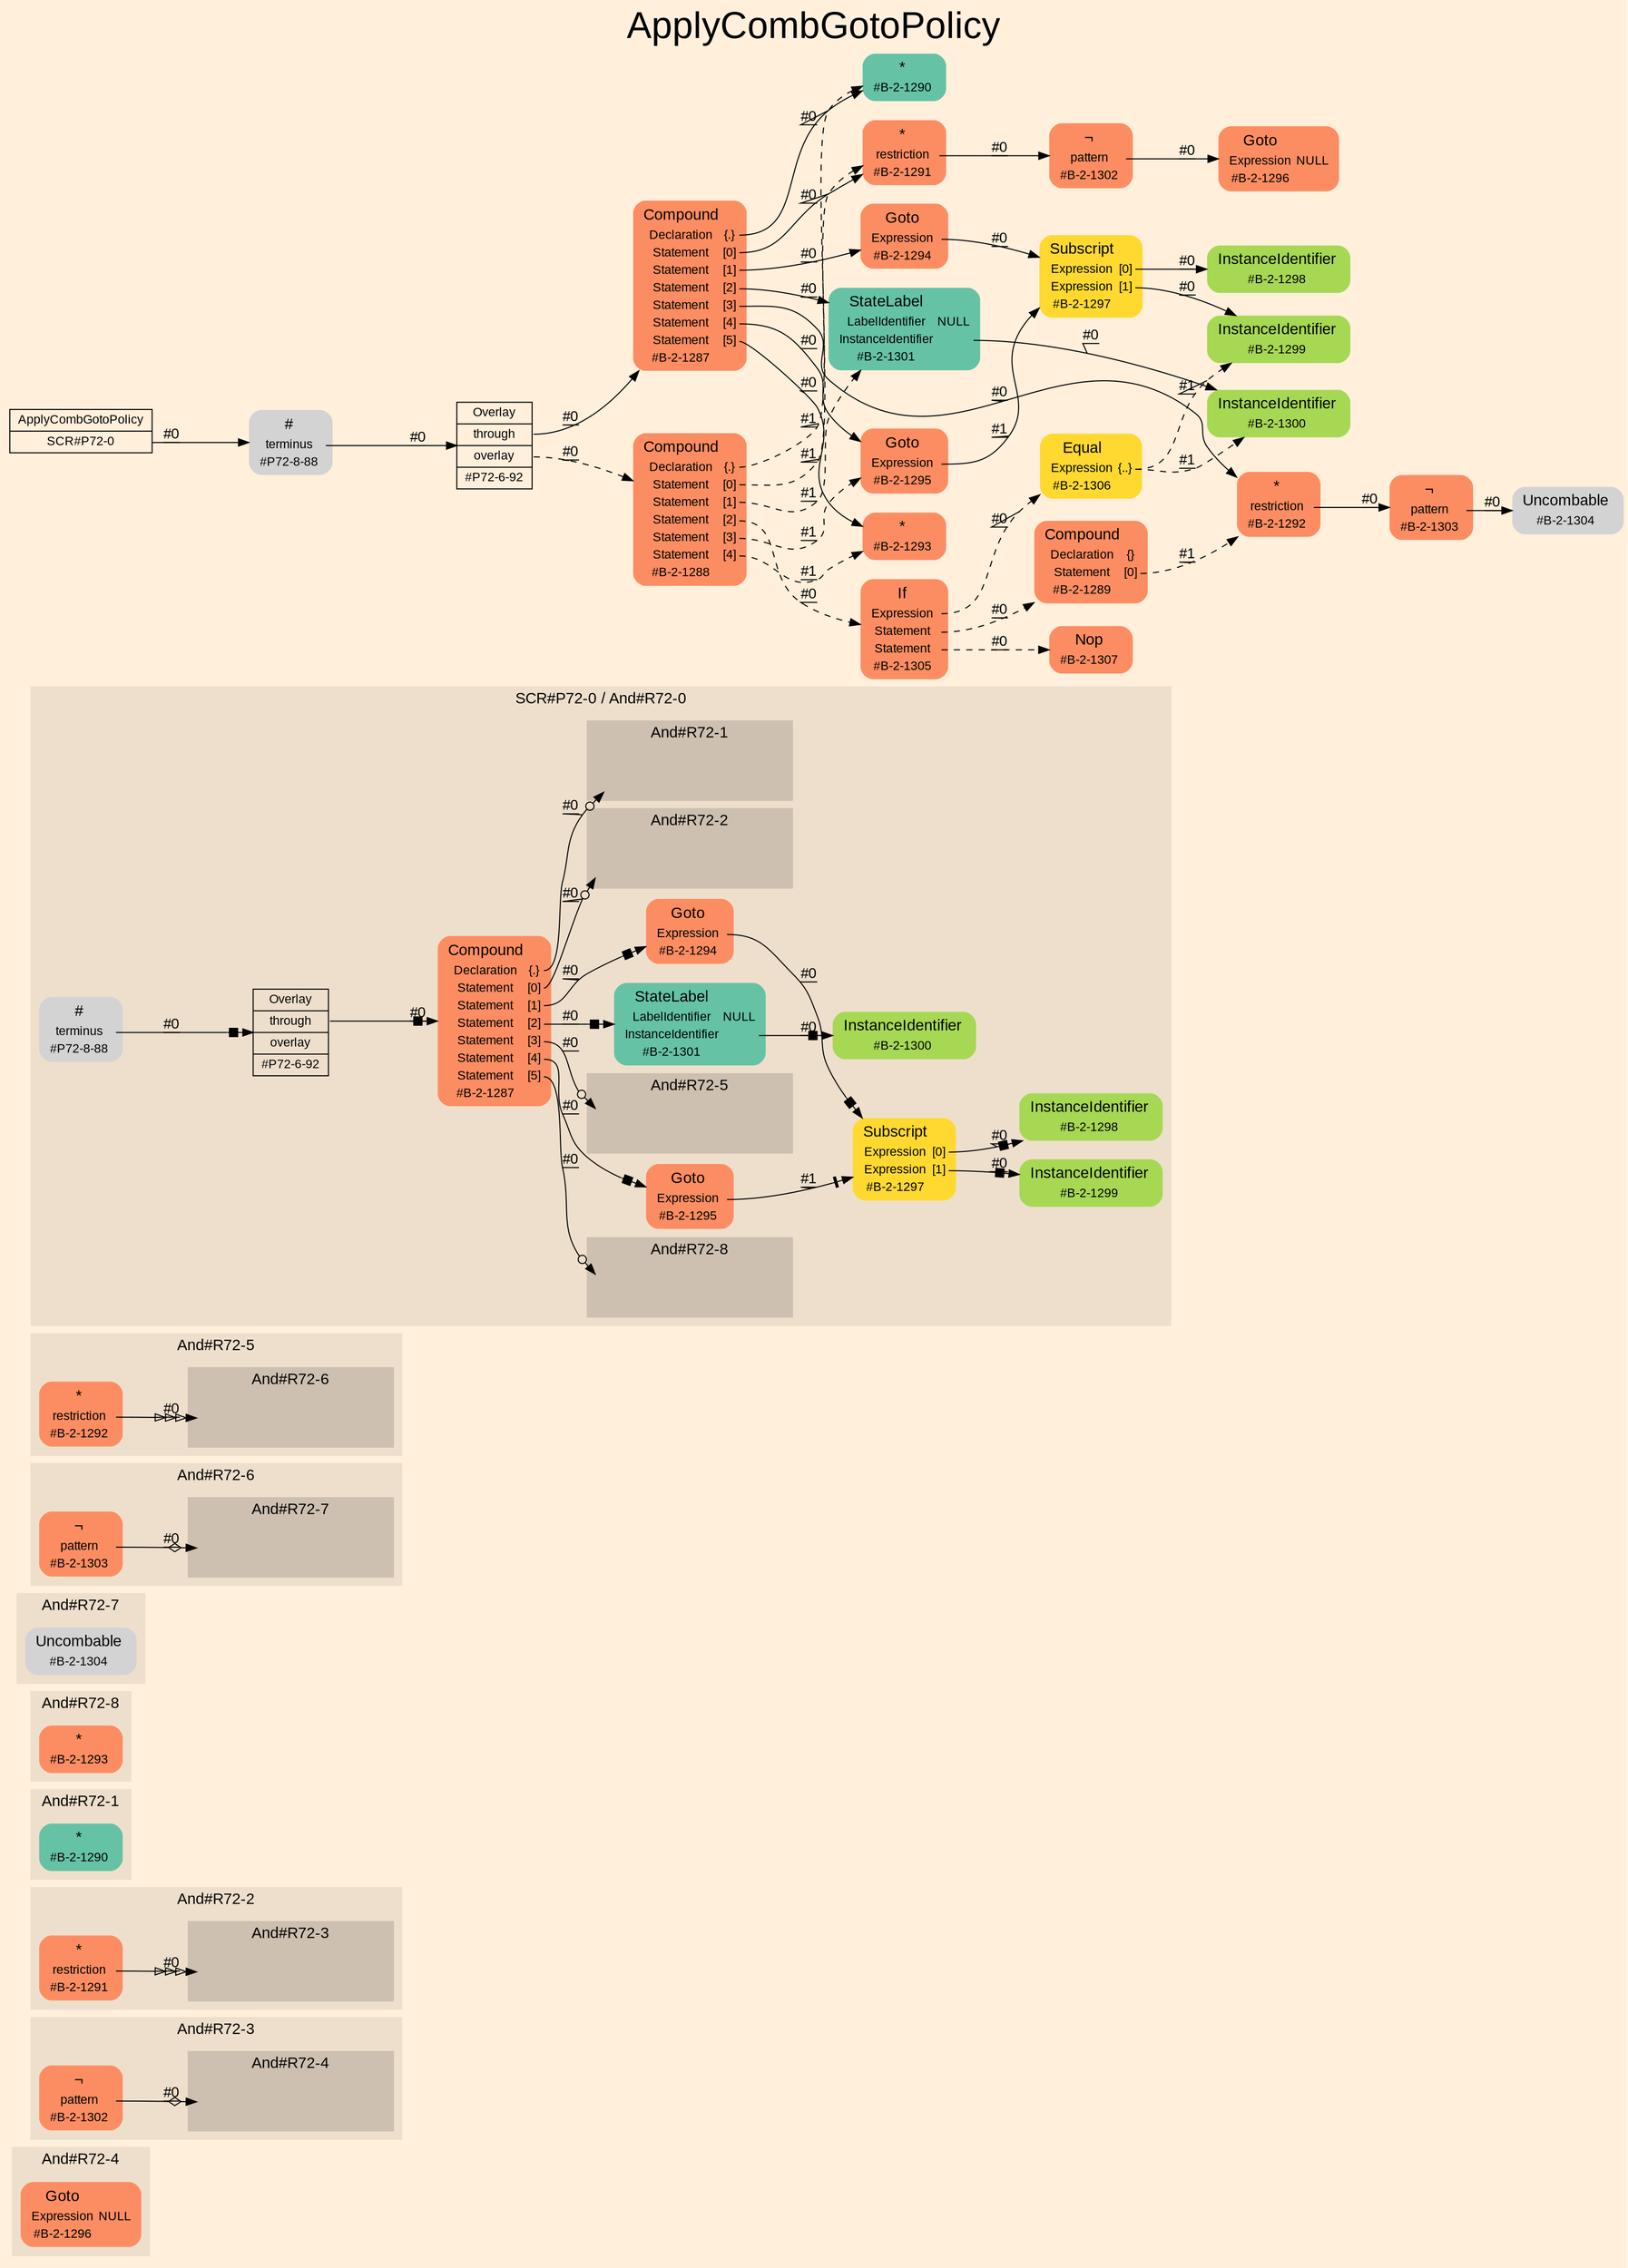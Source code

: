 digraph "ApplyCombGotoPolicy" {
label = "ApplyCombGotoPolicy"
labelloc = t
fontsize = "36"
graph [
    rankdir = "LR"
    ranksep = 0.3
    bgcolor = antiquewhite1
    color = black
    fontcolor = black
    fontname = "Arial"
];
node [
    fontname = "Arial"
];
edge [
    fontname = "Arial"
];

// -------------------- figure And#R72-4 --------------------
// -------- region And#R72-4 ----------
subgraph "clusterAnd#R72-4" {
    label = "And#R72-4"
    style = "filled"
    color = antiquewhite2
    fontsize = "15"
    // -------- block And#R72-4[#B-2-1296] ----------
    "And#R72-4[#B-2-1296]" [
        shape = "plaintext"
        fillcolor = "/set28/2"
        label = <<TABLE BORDER="0" CELLBORDER="0" CELLSPACING="0">
         <TR><TD><FONT POINT-SIZE="15.0">Goto</FONT></TD><TD></TD></TR>
         <TR><TD>Expression</TD><TD PORT="port0">NULL</TD></TR>
         <TR><TD>#B-2-1296</TD><TD PORT="port1"></TD></TR>
        </TABLE>>
        style = "rounded,filled"
        fontsize = "12"
    ];
    
}


// -------------------- figure And#R72-3 --------------------
// -------- region And#R72-3 ----------
subgraph "clusterAnd#R72-3" {
    label = "And#R72-3"
    style = "filled"
    color = antiquewhite2
    fontsize = "15"
    // -------- block And#R72-3[#B-2-1302] ----------
    "And#R72-3[#B-2-1302]" [
        shape = "plaintext"
        fillcolor = "/set28/2"
        label = <<TABLE BORDER="0" CELLBORDER="0" CELLSPACING="0">
         <TR><TD><FONT POINT-SIZE="15.0">¬</FONT></TD><TD></TD></TR>
         <TR><TD>pattern</TD><TD PORT="port0"></TD></TR>
         <TR><TD>#B-2-1302</TD><TD PORT="port1"></TD></TR>
        </TABLE>>
        style = "rounded,filled"
        fontsize = "12"
    ];
    
    "And#R72-3[#B-2-1302]":port0 -> "#0->And#R72-3[#B-2-1296]" [
        arrowhead="normalnoneodiamond"
        label = "#0"
        decorate = true
        color = black
        fontcolor = black
    ];
    
    // -------- region And#R72-3[And#R72-4] ----------
    subgraph "clusterAnd#R72-3[And#R72-4]" {
        label = "And#R72-4"
        style = "filled"
        color = antiquewhite3
        fontsize = "15"
        // -------- block #0->And#R72-3[#B-2-1296] ----------
        "#0->And#R72-3[#B-2-1296]" [
            shape = "none"
            style = "invisible"
        ];
        
    }
    
}


// -------------------- figure And#R72-2 --------------------
// -------- region And#R72-2 ----------
subgraph "clusterAnd#R72-2" {
    label = "And#R72-2"
    style = "filled"
    color = antiquewhite2
    fontsize = "15"
    // -------- block And#R72-2[#B-2-1291] ----------
    "And#R72-2[#B-2-1291]" [
        shape = "plaintext"
        fillcolor = "/set28/2"
        label = <<TABLE BORDER="0" CELLBORDER="0" CELLSPACING="0">
         <TR><TD><FONT POINT-SIZE="15.0">*</FONT></TD><TD></TD></TR>
         <TR><TD>restriction</TD><TD PORT="port0"></TD></TR>
         <TR><TD>#B-2-1291</TD><TD PORT="port1"></TD></TR>
        </TABLE>>
        style = "rounded,filled"
        fontsize = "12"
    ];
    
    "And#R72-2[#B-2-1291]":port0 -> "#0->And#R72-2[#B-2-1302]" [
        arrowhead="normalonormalonormalonormal"
        label = "#0"
        decorate = true
        color = black
        fontcolor = black
    ];
    
    // -------- region And#R72-2[And#R72-3] ----------
    subgraph "clusterAnd#R72-2[And#R72-3]" {
        label = "And#R72-3"
        style = "filled"
        color = antiquewhite3
        fontsize = "15"
        // -------- block #0->And#R72-2[#B-2-1302] ----------
        "#0->And#R72-2[#B-2-1302]" [
            shape = "none"
            style = "invisible"
        ];
        
    }
    
}


// -------------------- figure And#R72-1 --------------------
// -------- region And#R72-1 ----------
subgraph "clusterAnd#R72-1" {
    label = "And#R72-1"
    style = "filled"
    color = antiquewhite2
    fontsize = "15"
    // -------- block And#R72-1[#B-2-1290] ----------
    "And#R72-1[#B-2-1290]" [
        shape = "plaintext"
        fillcolor = "/set28/1"
        label = <<TABLE BORDER="0" CELLBORDER="0" CELLSPACING="0">
         <TR><TD><FONT POINT-SIZE="15.0">*</FONT></TD><TD></TD></TR>
         <TR><TD>#B-2-1290</TD><TD PORT="port0"></TD></TR>
        </TABLE>>
        style = "rounded,filled"
        fontsize = "12"
    ];
    
}


// -------------------- figure And#R72-8 --------------------
// -------- region And#R72-8 ----------
subgraph "clusterAnd#R72-8" {
    label = "And#R72-8"
    style = "filled"
    color = antiquewhite2
    fontsize = "15"
    // -------- block And#R72-8[#B-2-1293] ----------
    "And#R72-8[#B-2-1293]" [
        shape = "plaintext"
        fillcolor = "/set28/2"
        label = <<TABLE BORDER="0" CELLBORDER="0" CELLSPACING="0">
         <TR><TD><FONT POINT-SIZE="15.0">*</FONT></TD><TD></TD></TR>
         <TR><TD>#B-2-1293</TD><TD PORT="port0"></TD></TR>
        </TABLE>>
        style = "rounded,filled"
        fontsize = "12"
    ];
    
}


// -------------------- figure And#R72-7 --------------------
// -------- region And#R72-7 ----------
subgraph "clusterAnd#R72-7" {
    label = "And#R72-7"
    style = "filled"
    color = antiquewhite2
    fontsize = "15"
    // -------- block And#R72-7[#B-2-1304] ----------
    "And#R72-7[#B-2-1304]" [
        shape = "plaintext"
        label = <<TABLE BORDER="0" CELLBORDER="0" CELLSPACING="0">
         <TR><TD><FONT POINT-SIZE="15.0">Uncombable</FONT></TD><TD></TD></TR>
         <TR><TD>#B-2-1304</TD><TD PORT="port0"></TD></TR>
        </TABLE>>
        style = "rounded,filled"
        fontsize = "12"
    ];
    
}


// -------------------- figure And#R72-6 --------------------
// -------- region And#R72-6 ----------
subgraph "clusterAnd#R72-6" {
    label = "And#R72-6"
    style = "filled"
    color = antiquewhite2
    fontsize = "15"
    // -------- block And#R72-6[#B-2-1303] ----------
    "And#R72-6[#B-2-1303]" [
        shape = "plaintext"
        fillcolor = "/set28/2"
        label = <<TABLE BORDER="0" CELLBORDER="0" CELLSPACING="0">
         <TR><TD><FONT POINT-SIZE="15.0">¬</FONT></TD><TD></TD></TR>
         <TR><TD>pattern</TD><TD PORT="port0"></TD></TR>
         <TR><TD>#B-2-1303</TD><TD PORT="port1"></TD></TR>
        </TABLE>>
        style = "rounded,filled"
        fontsize = "12"
    ];
    
    "And#R72-6[#B-2-1303]":port0 -> "#0->And#R72-6[#B-2-1304]" [
        arrowhead="normalnoneodiamond"
        label = "#0"
        decorate = true
        color = black
        fontcolor = black
    ];
    
    // -------- region And#R72-6[And#R72-7] ----------
    subgraph "clusterAnd#R72-6[And#R72-7]" {
        label = "And#R72-7"
        style = "filled"
        color = antiquewhite3
        fontsize = "15"
        // -------- block #0->And#R72-6[#B-2-1304] ----------
        "#0->And#R72-6[#B-2-1304]" [
            shape = "none"
            style = "invisible"
        ];
        
    }
    
}


// -------------------- figure And#R72-5 --------------------
// -------- region And#R72-5 ----------
subgraph "clusterAnd#R72-5" {
    label = "And#R72-5"
    style = "filled"
    color = antiquewhite2
    fontsize = "15"
    // -------- block And#R72-5[#B-2-1292] ----------
    "And#R72-5[#B-2-1292]" [
        shape = "plaintext"
        fillcolor = "/set28/2"
        label = <<TABLE BORDER="0" CELLBORDER="0" CELLSPACING="0">
         <TR><TD><FONT POINT-SIZE="15.0">*</FONT></TD><TD></TD></TR>
         <TR><TD>restriction</TD><TD PORT="port0"></TD></TR>
         <TR><TD>#B-2-1292</TD><TD PORT="port1"></TD></TR>
        </TABLE>>
        style = "rounded,filled"
        fontsize = "12"
    ];
    
    "And#R72-5[#B-2-1292]":port0 -> "#0->And#R72-5[#B-2-1303]" [
        arrowhead="normalonormalonormalonormal"
        label = "#0"
        decorate = true
        color = black
        fontcolor = black
    ];
    
    // -------- region And#R72-5[And#R72-6] ----------
    subgraph "clusterAnd#R72-5[And#R72-6]" {
        label = "And#R72-6"
        style = "filled"
        color = antiquewhite3
        fontsize = "15"
        // -------- block #0->And#R72-5[#B-2-1303] ----------
        "#0->And#R72-5[#B-2-1303]" [
            shape = "none"
            style = "invisible"
        ];
        
    }
    
}


// -------------------- figure And#R72-0 --------------------
// -------- region And#R72-0 ----------
subgraph "clusterAnd#R72-0" {
    label = "SCR#P72-0 / And#R72-0"
    style = "filled"
    color = antiquewhite2
    fontsize = "15"
    // -------- block And#R72-0[#B-2-1287] ----------
    "And#R72-0[#B-2-1287]" [
        shape = "plaintext"
        fillcolor = "/set28/2"
        label = <<TABLE BORDER="0" CELLBORDER="0" CELLSPACING="0">
         <TR><TD><FONT POINT-SIZE="15.0">Compound</FONT></TD><TD></TD></TR>
         <TR><TD>Declaration</TD><TD PORT="port0">{.}</TD></TR>
         <TR><TD>Statement</TD><TD PORT="port1">[0]</TD></TR>
         <TR><TD>Statement</TD><TD PORT="port2">[1]</TD></TR>
         <TR><TD>Statement</TD><TD PORT="port3">[2]</TD></TR>
         <TR><TD>Statement</TD><TD PORT="port4">[3]</TD></TR>
         <TR><TD>Statement</TD><TD PORT="port5">[4]</TD></TR>
         <TR><TD>Statement</TD><TD PORT="port6">[5]</TD></TR>
         <TR><TD>#B-2-1287</TD><TD PORT="port7"></TD></TR>
        </TABLE>>
        style = "rounded,filled"
        fontsize = "12"
    ];
    
    "And#R72-0[#B-2-1287]":port0 -> "#0->And#R72-0[#B-2-1290]" [
        arrowhead="normalnoneodot"
        label = "#0"
        decorate = true
        color = black
        fontcolor = black
    ];
    
    "And#R72-0[#B-2-1287]":port1 -> "#0->And#R72-0[#B-2-1291]" [
        arrowhead="normalnoneodot"
        label = "#0"
        decorate = true
        color = black
        fontcolor = black
    ];
    
    "And#R72-0[#B-2-1287]":port2 -> "And#R72-0[#B-2-1294]" [
        arrowhead="normalnonebox"
        label = "#0"
        decorate = true
        color = black
        fontcolor = black
    ];
    
    "And#R72-0[#B-2-1287]":port3 -> "And#R72-0[#B-2-1301]" [
        arrowhead="normalnonebox"
        label = "#0"
        decorate = true
        color = black
        fontcolor = black
    ];
    
    "And#R72-0[#B-2-1287]":port4 -> "#0->And#R72-0[#B-2-1292]" [
        arrowhead="normalnoneodot"
        label = "#0"
        decorate = true
        color = black
        fontcolor = black
    ];
    
    "And#R72-0[#B-2-1287]":port5 -> "And#R72-0[#B-2-1295]" [
        arrowhead="normalnonebox"
        label = "#0"
        decorate = true
        color = black
        fontcolor = black
    ];
    
    "And#R72-0[#B-2-1287]":port6 -> "#0->And#R72-0[#B-2-1293]" [
        arrowhead="normalnoneodot"
        label = "#0"
        decorate = true
        color = black
        fontcolor = black
    ];
    
    // -------- block And#R72-0[#B-2-1294] ----------
    "And#R72-0[#B-2-1294]" [
        shape = "plaintext"
        fillcolor = "/set28/2"
        label = <<TABLE BORDER="0" CELLBORDER="0" CELLSPACING="0">
         <TR><TD><FONT POINT-SIZE="15.0">Goto</FONT></TD><TD></TD></TR>
         <TR><TD>Expression</TD><TD PORT="port0"></TD></TR>
         <TR><TD>#B-2-1294</TD><TD PORT="port1"></TD></TR>
        </TABLE>>
        style = "rounded,filled"
        fontsize = "12"
    ];
    
    "And#R72-0[#B-2-1294]":port0 -> "And#R72-0[#B-2-1297]" [
        arrowhead="normalnonebox"
        label = "#0"
        decorate = true
        color = black
        fontcolor = black
    ];
    
    // -------- block And#R72-0[#B-2-1295] ----------
    "And#R72-0[#B-2-1295]" [
        shape = "plaintext"
        fillcolor = "/set28/2"
        label = <<TABLE BORDER="0" CELLBORDER="0" CELLSPACING="0">
         <TR><TD><FONT POINT-SIZE="15.0">Goto</FONT></TD><TD></TD></TR>
         <TR><TD>Expression</TD><TD PORT="port0"></TD></TR>
         <TR><TD>#B-2-1295</TD><TD PORT="port1"></TD></TR>
        </TABLE>>
        style = "rounded,filled"
        fontsize = "12"
    ];
    
    "And#R72-0[#B-2-1295]":port0 -> "And#R72-0[#B-2-1297]" [
        arrowhead="normalnonetee"
        label = "#1"
        decorate = true
        color = black
        fontcolor = black
    ];
    
    // -------- block And#R72-0[#B-2-1297] ----------
    "And#R72-0[#B-2-1297]" [
        shape = "plaintext"
        fillcolor = "/set28/6"
        label = <<TABLE BORDER="0" CELLBORDER="0" CELLSPACING="0">
         <TR><TD><FONT POINT-SIZE="15.0">Subscript</FONT></TD><TD></TD></TR>
         <TR><TD>Expression</TD><TD PORT="port0">[0]</TD></TR>
         <TR><TD>Expression</TD><TD PORT="port1">[1]</TD></TR>
         <TR><TD>#B-2-1297</TD><TD PORT="port2"></TD></TR>
        </TABLE>>
        style = "rounded,filled"
        fontsize = "12"
    ];
    
    "And#R72-0[#B-2-1297]":port0 -> "And#R72-0[#B-2-1298]" [
        arrowhead="normalnonebox"
        label = "#0"
        decorate = true
        color = black
        fontcolor = black
    ];
    
    "And#R72-0[#B-2-1297]":port1 -> "And#R72-0[#B-2-1299]" [
        arrowhead="normalnonebox"
        label = "#0"
        decorate = true
        color = black
        fontcolor = black
    ];
    
    // -------- block And#R72-0[#B-2-1298] ----------
    "And#R72-0[#B-2-1298]" [
        shape = "plaintext"
        fillcolor = "/set28/5"
        label = <<TABLE BORDER="0" CELLBORDER="0" CELLSPACING="0">
         <TR><TD><FONT POINT-SIZE="15.0">InstanceIdentifier</FONT></TD><TD></TD></TR>
         <TR><TD>#B-2-1298</TD><TD PORT="port0"></TD></TR>
        </TABLE>>
        style = "rounded,filled"
        fontsize = "12"
    ];
    
    // -------- block And#R72-0[#B-2-1299] ----------
    "And#R72-0[#B-2-1299]" [
        shape = "plaintext"
        fillcolor = "/set28/5"
        label = <<TABLE BORDER="0" CELLBORDER="0" CELLSPACING="0">
         <TR><TD><FONT POINT-SIZE="15.0">InstanceIdentifier</FONT></TD><TD></TD></TR>
         <TR><TD>#B-2-1299</TD><TD PORT="port0"></TD></TR>
        </TABLE>>
        style = "rounded,filled"
        fontsize = "12"
    ];
    
    // -------- block And#R72-0[#B-2-1300] ----------
    "And#R72-0[#B-2-1300]" [
        shape = "plaintext"
        fillcolor = "/set28/5"
        label = <<TABLE BORDER="0" CELLBORDER="0" CELLSPACING="0">
         <TR><TD><FONT POINT-SIZE="15.0">InstanceIdentifier</FONT></TD><TD></TD></TR>
         <TR><TD>#B-2-1300</TD><TD PORT="port0"></TD></TR>
        </TABLE>>
        style = "rounded,filled"
        fontsize = "12"
    ];
    
    // -------- block And#R72-0[#B-2-1301] ----------
    "And#R72-0[#B-2-1301]" [
        shape = "plaintext"
        fillcolor = "/set28/1"
        label = <<TABLE BORDER="0" CELLBORDER="0" CELLSPACING="0">
         <TR><TD><FONT POINT-SIZE="15.0">StateLabel</FONT></TD><TD></TD></TR>
         <TR><TD>LabelIdentifier</TD><TD PORT="port0">NULL</TD></TR>
         <TR><TD>InstanceIdentifier</TD><TD PORT="port1"></TD></TR>
         <TR><TD>#B-2-1301</TD><TD PORT="port2"></TD></TR>
        </TABLE>>
        style = "rounded,filled"
        fontsize = "12"
    ];
    
    "And#R72-0[#B-2-1301]":port1 -> "And#R72-0[#B-2-1300]" [
        arrowhead="normalnonebox"
        label = "#0"
        decorate = true
        color = black
        fontcolor = black
    ];
    
    // -------- block And#R72-0[#P72-6-92] ----------
    "And#R72-0[#P72-6-92]" [
        shape = "record"
        fillcolor = antiquewhite2
        label = "<fixed> Overlay | <port0> through | <port1> overlay | <port2> #P72-6-92"
        style = "filled"
        fontsize = "12"
        color = black
        fontcolor = black
    ];
    
    "And#R72-0[#P72-6-92]":port0 -> "And#R72-0[#B-2-1287]" [
        arrowhead="normalnonebox"
        label = "#0"
        decorate = true
        color = black
        fontcolor = black
    ];
    
    // -------- block And#R72-0[#P72-8-88] ----------
    "And#R72-0[#P72-8-88]" [
        shape = "plaintext"
        label = <<TABLE BORDER="0" CELLBORDER="0" CELLSPACING="0">
         <TR><TD><FONT POINT-SIZE="15.0">#</FONT></TD><TD></TD></TR>
         <TR><TD>terminus</TD><TD PORT="port0"></TD></TR>
         <TR><TD>#P72-8-88</TD><TD PORT="port1"></TD></TR>
        </TABLE>>
        style = "rounded,filled"
        fontsize = "12"
    ];
    
    "And#R72-0[#P72-8-88]":port0 -> "And#R72-0[#P72-6-92]" [
        arrowhead="normalnonebox"
        label = "#0"
        decorate = true
        color = black
        fontcolor = black
    ];
    
    // -------- region And#R72-0[And#R72-1] ----------
    subgraph "clusterAnd#R72-0[And#R72-1]" {
        label = "And#R72-1"
        style = "filled"
        color = antiquewhite3
        fontsize = "15"
        // -------- block #0->And#R72-0[#B-2-1290] ----------
        "#0->And#R72-0[#B-2-1290]" [
            shape = "none"
            style = "invisible"
        ];
        
    }
    
    // -------- region And#R72-0[And#R72-2] ----------
    subgraph "clusterAnd#R72-0[And#R72-2]" {
        label = "And#R72-2"
        style = "filled"
        color = antiquewhite3
        fontsize = "15"
        // -------- block #0->And#R72-0[#B-2-1291] ----------
        "#0->And#R72-0[#B-2-1291]" [
            shape = "none"
            style = "invisible"
        ];
        
    }
    
    // -------- region And#R72-0[And#R72-5] ----------
    subgraph "clusterAnd#R72-0[And#R72-5]" {
        label = "And#R72-5"
        style = "filled"
        color = antiquewhite3
        fontsize = "15"
        // -------- block #0->And#R72-0[#B-2-1292] ----------
        "#0->And#R72-0[#B-2-1292]" [
            shape = "none"
            style = "invisible"
        ];
        
    }
    
    // -------- region And#R72-0[And#R72-8] ----------
    subgraph "clusterAnd#R72-0[And#R72-8]" {
        label = "And#R72-8"
        style = "filled"
        color = antiquewhite3
        fontsize = "15"
        // -------- block #0->And#R72-0[#B-2-1293] ----------
        "#0->And#R72-0[#B-2-1293]" [
            shape = "none"
            style = "invisible"
        ];
        
    }
    
}


// -------------------- transformation figure --------------------
// -------- block CR#P72-0 ----------
"CR#P72-0" [
    shape = "record"
    fillcolor = antiquewhite1
    label = "<fixed> ApplyCombGotoPolicy | <port0> SCR#P72-0"
    style = "filled"
    fontsize = "12"
    color = black
    fontcolor = black
];

"CR#P72-0":port0 -> "#P72-8-88" [
    label = "#0"
    decorate = true
    color = black
    fontcolor = black
];

// -------- block #P72-8-88 ----------
"#P72-8-88" [
    shape = "plaintext"
    label = <<TABLE BORDER="0" CELLBORDER="0" CELLSPACING="0">
     <TR><TD><FONT POINT-SIZE="15.0">#</FONT></TD><TD></TD></TR>
     <TR><TD>terminus</TD><TD PORT="port0"></TD></TR>
     <TR><TD>#P72-8-88</TD><TD PORT="port1"></TD></TR>
    </TABLE>>
    style = "rounded,filled"
    fontsize = "12"
];

"#P72-8-88":port0 -> "#P72-6-92" [
    label = "#0"
    decorate = true
    color = black
    fontcolor = black
];

// -------- block #P72-6-92 ----------
"#P72-6-92" [
    shape = "record"
    fillcolor = antiquewhite1
    label = "<fixed> Overlay | <port0> through | <port1> overlay | <port2> #P72-6-92"
    style = "filled"
    fontsize = "12"
    color = black
    fontcolor = black
];

"#P72-6-92":port0 -> "#B-2-1287" [
    label = "#0"
    decorate = true
    color = black
    fontcolor = black
];

"#P72-6-92":port1 -> "#B-2-1288" [
    style="dashed"
    label = "#0"
    decorate = true
    color = black
    fontcolor = black
];

// -------- block #B-2-1287 ----------
"#B-2-1287" [
    shape = "plaintext"
    fillcolor = "/set28/2"
    label = <<TABLE BORDER="0" CELLBORDER="0" CELLSPACING="0">
     <TR><TD><FONT POINT-SIZE="15.0">Compound</FONT></TD><TD></TD></TR>
     <TR><TD>Declaration</TD><TD PORT="port0">{.}</TD></TR>
     <TR><TD>Statement</TD><TD PORT="port1">[0]</TD></TR>
     <TR><TD>Statement</TD><TD PORT="port2">[1]</TD></TR>
     <TR><TD>Statement</TD><TD PORT="port3">[2]</TD></TR>
     <TR><TD>Statement</TD><TD PORT="port4">[3]</TD></TR>
     <TR><TD>Statement</TD><TD PORT="port5">[4]</TD></TR>
     <TR><TD>Statement</TD><TD PORT="port6">[5]</TD></TR>
     <TR><TD>#B-2-1287</TD><TD PORT="port7"></TD></TR>
    </TABLE>>
    style = "rounded,filled"
    fontsize = "12"
];

"#B-2-1287":port0 -> "#B-2-1290" [
    label = "#0"
    decorate = true
    color = black
    fontcolor = black
];

"#B-2-1287":port1 -> "#B-2-1291" [
    label = "#0"
    decorate = true
    color = black
    fontcolor = black
];

"#B-2-1287":port2 -> "#B-2-1294" [
    label = "#0"
    decorate = true
    color = black
    fontcolor = black
];

"#B-2-1287":port3 -> "#B-2-1301" [
    label = "#0"
    decorate = true
    color = black
    fontcolor = black
];

"#B-2-1287":port4 -> "#B-2-1292" [
    label = "#0"
    decorate = true
    color = black
    fontcolor = black
];

"#B-2-1287":port5 -> "#B-2-1295" [
    label = "#0"
    decorate = true
    color = black
    fontcolor = black
];

"#B-2-1287":port6 -> "#B-2-1293" [
    label = "#0"
    decorate = true
    color = black
    fontcolor = black
];

// -------- block #B-2-1290 ----------
"#B-2-1290" [
    shape = "plaintext"
    fillcolor = "/set28/1"
    label = <<TABLE BORDER="0" CELLBORDER="0" CELLSPACING="0">
     <TR><TD><FONT POINT-SIZE="15.0">*</FONT></TD><TD></TD></TR>
     <TR><TD>#B-2-1290</TD><TD PORT="port0"></TD></TR>
    </TABLE>>
    style = "rounded,filled"
    fontsize = "12"
];

// -------- block #B-2-1291 ----------
"#B-2-1291" [
    shape = "plaintext"
    fillcolor = "/set28/2"
    label = <<TABLE BORDER="0" CELLBORDER="0" CELLSPACING="0">
     <TR><TD><FONT POINT-SIZE="15.0">*</FONT></TD><TD></TD></TR>
     <TR><TD>restriction</TD><TD PORT="port0"></TD></TR>
     <TR><TD>#B-2-1291</TD><TD PORT="port1"></TD></TR>
    </TABLE>>
    style = "rounded,filled"
    fontsize = "12"
];

"#B-2-1291":port0 -> "#B-2-1302" [
    label = "#0"
    decorate = true
    color = black
    fontcolor = black
];

// -------- block #B-2-1302 ----------
"#B-2-1302" [
    shape = "plaintext"
    fillcolor = "/set28/2"
    label = <<TABLE BORDER="0" CELLBORDER="0" CELLSPACING="0">
     <TR><TD><FONT POINT-SIZE="15.0">¬</FONT></TD><TD></TD></TR>
     <TR><TD>pattern</TD><TD PORT="port0"></TD></TR>
     <TR><TD>#B-2-1302</TD><TD PORT="port1"></TD></TR>
    </TABLE>>
    style = "rounded,filled"
    fontsize = "12"
];

"#B-2-1302":port0 -> "#B-2-1296" [
    label = "#0"
    decorate = true
    color = black
    fontcolor = black
];

// -------- block #B-2-1296 ----------
"#B-2-1296" [
    shape = "plaintext"
    fillcolor = "/set28/2"
    label = <<TABLE BORDER="0" CELLBORDER="0" CELLSPACING="0">
     <TR><TD><FONT POINT-SIZE="15.0">Goto</FONT></TD><TD></TD></TR>
     <TR><TD>Expression</TD><TD PORT="port0">NULL</TD></TR>
     <TR><TD>#B-2-1296</TD><TD PORT="port1"></TD></TR>
    </TABLE>>
    style = "rounded,filled"
    fontsize = "12"
];

// -------- block #B-2-1294 ----------
"#B-2-1294" [
    shape = "plaintext"
    fillcolor = "/set28/2"
    label = <<TABLE BORDER="0" CELLBORDER="0" CELLSPACING="0">
     <TR><TD><FONT POINT-SIZE="15.0">Goto</FONT></TD><TD></TD></TR>
     <TR><TD>Expression</TD><TD PORT="port0"></TD></TR>
     <TR><TD>#B-2-1294</TD><TD PORT="port1"></TD></TR>
    </TABLE>>
    style = "rounded,filled"
    fontsize = "12"
];

"#B-2-1294":port0 -> "#B-2-1297" [
    label = "#0"
    decorate = true
    color = black
    fontcolor = black
];

// -------- block #B-2-1297 ----------
"#B-2-1297" [
    shape = "plaintext"
    fillcolor = "/set28/6"
    label = <<TABLE BORDER="0" CELLBORDER="0" CELLSPACING="0">
     <TR><TD><FONT POINT-SIZE="15.0">Subscript</FONT></TD><TD></TD></TR>
     <TR><TD>Expression</TD><TD PORT="port0">[0]</TD></TR>
     <TR><TD>Expression</TD><TD PORT="port1">[1]</TD></TR>
     <TR><TD>#B-2-1297</TD><TD PORT="port2"></TD></TR>
    </TABLE>>
    style = "rounded,filled"
    fontsize = "12"
];

"#B-2-1297":port0 -> "#B-2-1298" [
    label = "#0"
    decorate = true
    color = black
    fontcolor = black
];

"#B-2-1297":port1 -> "#B-2-1299" [
    label = "#0"
    decorate = true
    color = black
    fontcolor = black
];

// -------- block #B-2-1298 ----------
"#B-2-1298" [
    shape = "plaintext"
    fillcolor = "/set28/5"
    label = <<TABLE BORDER="0" CELLBORDER="0" CELLSPACING="0">
     <TR><TD><FONT POINT-SIZE="15.0">InstanceIdentifier</FONT></TD><TD></TD></TR>
     <TR><TD>#B-2-1298</TD><TD PORT="port0"></TD></TR>
    </TABLE>>
    style = "rounded,filled"
    fontsize = "12"
];

// -------- block #B-2-1299 ----------
"#B-2-1299" [
    shape = "plaintext"
    fillcolor = "/set28/5"
    label = <<TABLE BORDER="0" CELLBORDER="0" CELLSPACING="0">
     <TR><TD><FONT POINT-SIZE="15.0">InstanceIdentifier</FONT></TD><TD></TD></TR>
     <TR><TD>#B-2-1299</TD><TD PORT="port0"></TD></TR>
    </TABLE>>
    style = "rounded,filled"
    fontsize = "12"
];

// -------- block #B-2-1301 ----------
"#B-2-1301" [
    shape = "plaintext"
    fillcolor = "/set28/1"
    label = <<TABLE BORDER="0" CELLBORDER="0" CELLSPACING="0">
     <TR><TD><FONT POINT-SIZE="15.0">StateLabel</FONT></TD><TD></TD></TR>
     <TR><TD>LabelIdentifier</TD><TD PORT="port0">NULL</TD></TR>
     <TR><TD>InstanceIdentifier</TD><TD PORT="port1"></TD></TR>
     <TR><TD>#B-2-1301</TD><TD PORT="port2"></TD></TR>
    </TABLE>>
    style = "rounded,filled"
    fontsize = "12"
];

"#B-2-1301":port1 -> "#B-2-1300" [
    label = "#0"
    decorate = true
    color = black
    fontcolor = black
];

// -------- block #B-2-1300 ----------
"#B-2-1300" [
    shape = "plaintext"
    fillcolor = "/set28/5"
    label = <<TABLE BORDER="0" CELLBORDER="0" CELLSPACING="0">
     <TR><TD><FONT POINT-SIZE="15.0">InstanceIdentifier</FONT></TD><TD></TD></TR>
     <TR><TD>#B-2-1300</TD><TD PORT="port0"></TD></TR>
    </TABLE>>
    style = "rounded,filled"
    fontsize = "12"
];

// -------- block #B-2-1292 ----------
"#B-2-1292" [
    shape = "plaintext"
    fillcolor = "/set28/2"
    label = <<TABLE BORDER="0" CELLBORDER="0" CELLSPACING="0">
     <TR><TD><FONT POINT-SIZE="15.0">*</FONT></TD><TD></TD></TR>
     <TR><TD>restriction</TD><TD PORT="port0"></TD></TR>
     <TR><TD>#B-2-1292</TD><TD PORT="port1"></TD></TR>
    </TABLE>>
    style = "rounded,filled"
    fontsize = "12"
];

"#B-2-1292":port0 -> "#B-2-1303" [
    label = "#0"
    decorate = true
    color = black
    fontcolor = black
];

// -------- block #B-2-1303 ----------
"#B-2-1303" [
    shape = "plaintext"
    fillcolor = "/set28/2"
    label = <<TABLE BORDER="0" CELLBORDER="0" CELLSPACING="0">
     <TR><TD><FONT POINT-SIZE="15.0">¬</FONT></TD><TD></TD></TR>
     <TR><TD>pattern</TD><TD PORT="port0"></TD></TR>
     <TR><TD>#B-2-1303</TD><TD PORT="port1"></TD></TR>
    </TABLE>>
    style = "rounded,filled"
    fontsize = "12"
];

"#B-2-1303":port0 -> "#B-2-1304" [
    label = "#0"
    decorate = true
    color = black
    fontcolor = black
];

// -------- block #B-2-1304 ----------
"#B-2-1304" [
    shape = "plaintext"
    label = <<TABLE BORDER="0" CELLBORDER="0" CELLSPACING="0">
     <TR><TD><FONT POINT-SIZE="15.0">Uncombable</FONT></TD><TD></TD></TR>
     <TR><TD>#B-2-1304</TD><TD PORT="port0"></TD></TR>
    </TABLE>>
    style = "rounded,filled"
    fontsize = "12"
];

// -------- block #B-2-1295 ----------
"#B-2-1295" [
    shape = "plaintext"
    fillcolor = "/set28/2"
    label = <<TABLE BORDER="0" CELLBORDER="0" CELLSPACING="0">
     <TR><TD><FONT POINT-SIZE="15.0">Goto</FONT></TD><TD></TD></TR>
     <TR><TD>Expression</TD><TD PORT="port0"></TD></TR>
     <TR><TD>#B-2-1295</TD><TD PORT="port1"></TD></TR>
    </TABLE>>
    style = "rounded,filled"
    fontsize = "12"
];

"#B-2-1295":port0 -> "#B-2-1297" [
    label = "#1"
    decorate = true
    color = black
    fontcolor = black
];

// -------- block #B-2-1293 ----------
"#B-2-1293" [
    shape = "plaintext"
    fillcolor = "/set28/2"
    label = <<TABLE BORDER="0" CELLBORDER="0" CELLSPACING="0">
     <TR><TD><FONT POINT-SIZE="15.0">*</FONT></TD><TD></TD></TR>
     <TR><TD>#B-2-1293</TD><TD PORT="port0"></TD></TR>
    </TABLE>>
    style = "rounded,filled"
    fontsize = "12"
];

// -------- block #B-2-1288 ----------
"#B-2-1288" [
    shape = "plaintext"
    fillcolor = "/set28/2"
    label = <<TABLE BORDER="0" CELLBORDER="0" CELLSPACING="0">
     <TR><TD><FONT POINT-SIZE="15.0">Compound</FONT></TD><TD></TD></TR>
     <TR><TD>Declaration</TD><TD PORT="port0">{.}</TD></TR>
     <TR><TD>Statement</TD><TD PORT="port1">[0]</TD></TR>
     <TR><TD>Statement</TD><TD PORT="port2">[1]</TD></TR>
     <TR><TD>Statement</TD><TD PORT="port3">[2]</TD></TR>
     <TR><TD>Statement</TD><TD PORT="port4">[3]</TD></TR>
     <TR><TD>Statement</TD><TD PORT="port5">[4]</TD></TR>
     <TR><TD>#B-2-1288</TD><TD PORT="port6"></TD></TR>
    </TABLE>>
    style = "rounded,filled"
    fontsize = "12"
];

"#B-2-1288":port0 -> "#B-2-1290" [
    style="dashed"
    label = "#1"
    decorate = true
    color = black
    fontcolor = black
];

"#B-2-1288":port1 -> "#B-2-1291" [
    style="dashed"
    label = "#1"
    decorate = true
    color = black
    fontcolor = black
];

"#B-2-1288":port2 -> "#B-2-1301" [
    style="dashed"
    label = "#1"
    decorate = true
    color = black
    fontcolor = black
];

"#B-2-1288":port3 -> "#B-2-1305" [
    style="dashed"
    label = "#0"
    decorate = true
    color = black
    fontcolor = black
];

"#B-2-1288":port4 -> "#B-2-1295" [
    style="dashed"
    label = "#1"
    decorate = true
    color = black
    fontcolor = black
];

"#B-2-1288":port5 -> "#B-2-1293" [
    style="dashed"
    label = "#1"
    decorate = true
    color = black
    fontcolor = black
];

// -------- block #B-2-1305 ----------
"#B-2-1305" [
    shape = "plaintext"
    fillcolor = "/set28/2"
    label = <<TABLE BORDER="0" CELLBORDER="0" CELLSPACING="0">
     <TR><TD><FONT POINT-SIZE="15.0">If</FONT></TD><TD></TD></TR>
     <TR><TD>Expression</TD><TD PORT="port0"></TD></TR>
     <TR><TD>Statement</TD><TD PORT="port1"></TD></TR>
     <TR><TD>Statement</TD><TD PORT="port2"></TD></TR>
     <TR><TD>#B-2-1305</TD><TD PORT="port3"></TD></TR>
    </TABLE>>
    style = "rounded,filled"
    fontsize = "12"
];

"#B-2-1305":port0 -> "#B-2-1306" [
    style="dashed"
    label = "#0"
    decorate = true
    color = black
    fontcolor = black
];

"#B-2-1305":port1 -> "#B-2-1289" [
    style="dashed"
    label = "#0"
    decorate = true
    color = black
    fontcolor = black
];

"#B-2-1305":port2 -> "#B-2-1307" [
    style="dashed"
    label = "#0"
    decorate = true
    color = black
    fontcolor = black
];

// -------- block #B-2-1306 ----------
"#B-2-1306" [
    shape = "plaintext"
    fillcolor = "/set28/6"
    label = <<TABLE BORDER="0" CELLBORDER="0" CELLSPACING="0">
     <TR><TD><FONT POINT-SIZE="15.0">Equal</FONT></TD><TD></TD></TR>
     <TR><TD>Expression</TD><TD PORT="port0">{..}</TD></TR>
     <TR><TD>#B-2-1306</TD><TD PORT="port1"></TD></TR>
    </TABLE>>
    style = "rounded,filled"
    fontsize = "12"
];

"#B-2-1306":port0 -> "#B-2-1299" [
    style="dashed"
    label = "#1"
    decorate = true
    color = black
    fontcolor = black
];

"#B-2-1306":port0 -> "#B-2-1300" [
    style="dashed"
    label = "#1"
    decorate = true
    color = black
    fontcolor = black
];

// -------- block #B-2-1289 ----------
"#B-2-1289" [
    shape = "plaintext"
    fillcolor = "/set28/2"
    label = <<TABLE BORDER="0" CELLBORDER="0" CELLSPACING="0">
     <TR><TD><FONT POINT-SIZE="15.0">Compound</FONT></TD><TD></TD></TR>
     <TR><TD>Declaration</TD><TD PORT="port0">{}</TD></TR>
     <TR><TD>Statement</TD><TD PORT="port1">[0]</TD></TR>
     <TR><TD>#B-2-1289</TD><TD PORT="port2"></TD></TR>
    </TABLE>>
    style = "rounded,filled"
    fontsize = "12"
];

"#B-2-1289":port1 -> "#B-2-1292" [
    style="dashed"
    label = "#1"
    decorate = true
    color = black
    fontcolor = black
];

// -------- block #B-2-1307 ----------
"#B-2-1307" [
    shape = "plaintext"
    fillcolor = "/set28/2"
    label = <<TABLE BORDER="0" CELLBORDER="0" CELLSPACING="0">
     <TR><TD><FONT POINT-SIZE="15.0">Nop</FONT></TD><TD></TD></TR>
     <TR><TD>#B-2-1307</TD><TD PORT="port0"></TD></TR>
    </TABLE>>
    style = "rounded,filled"
    fontsize = "12"
];


}
